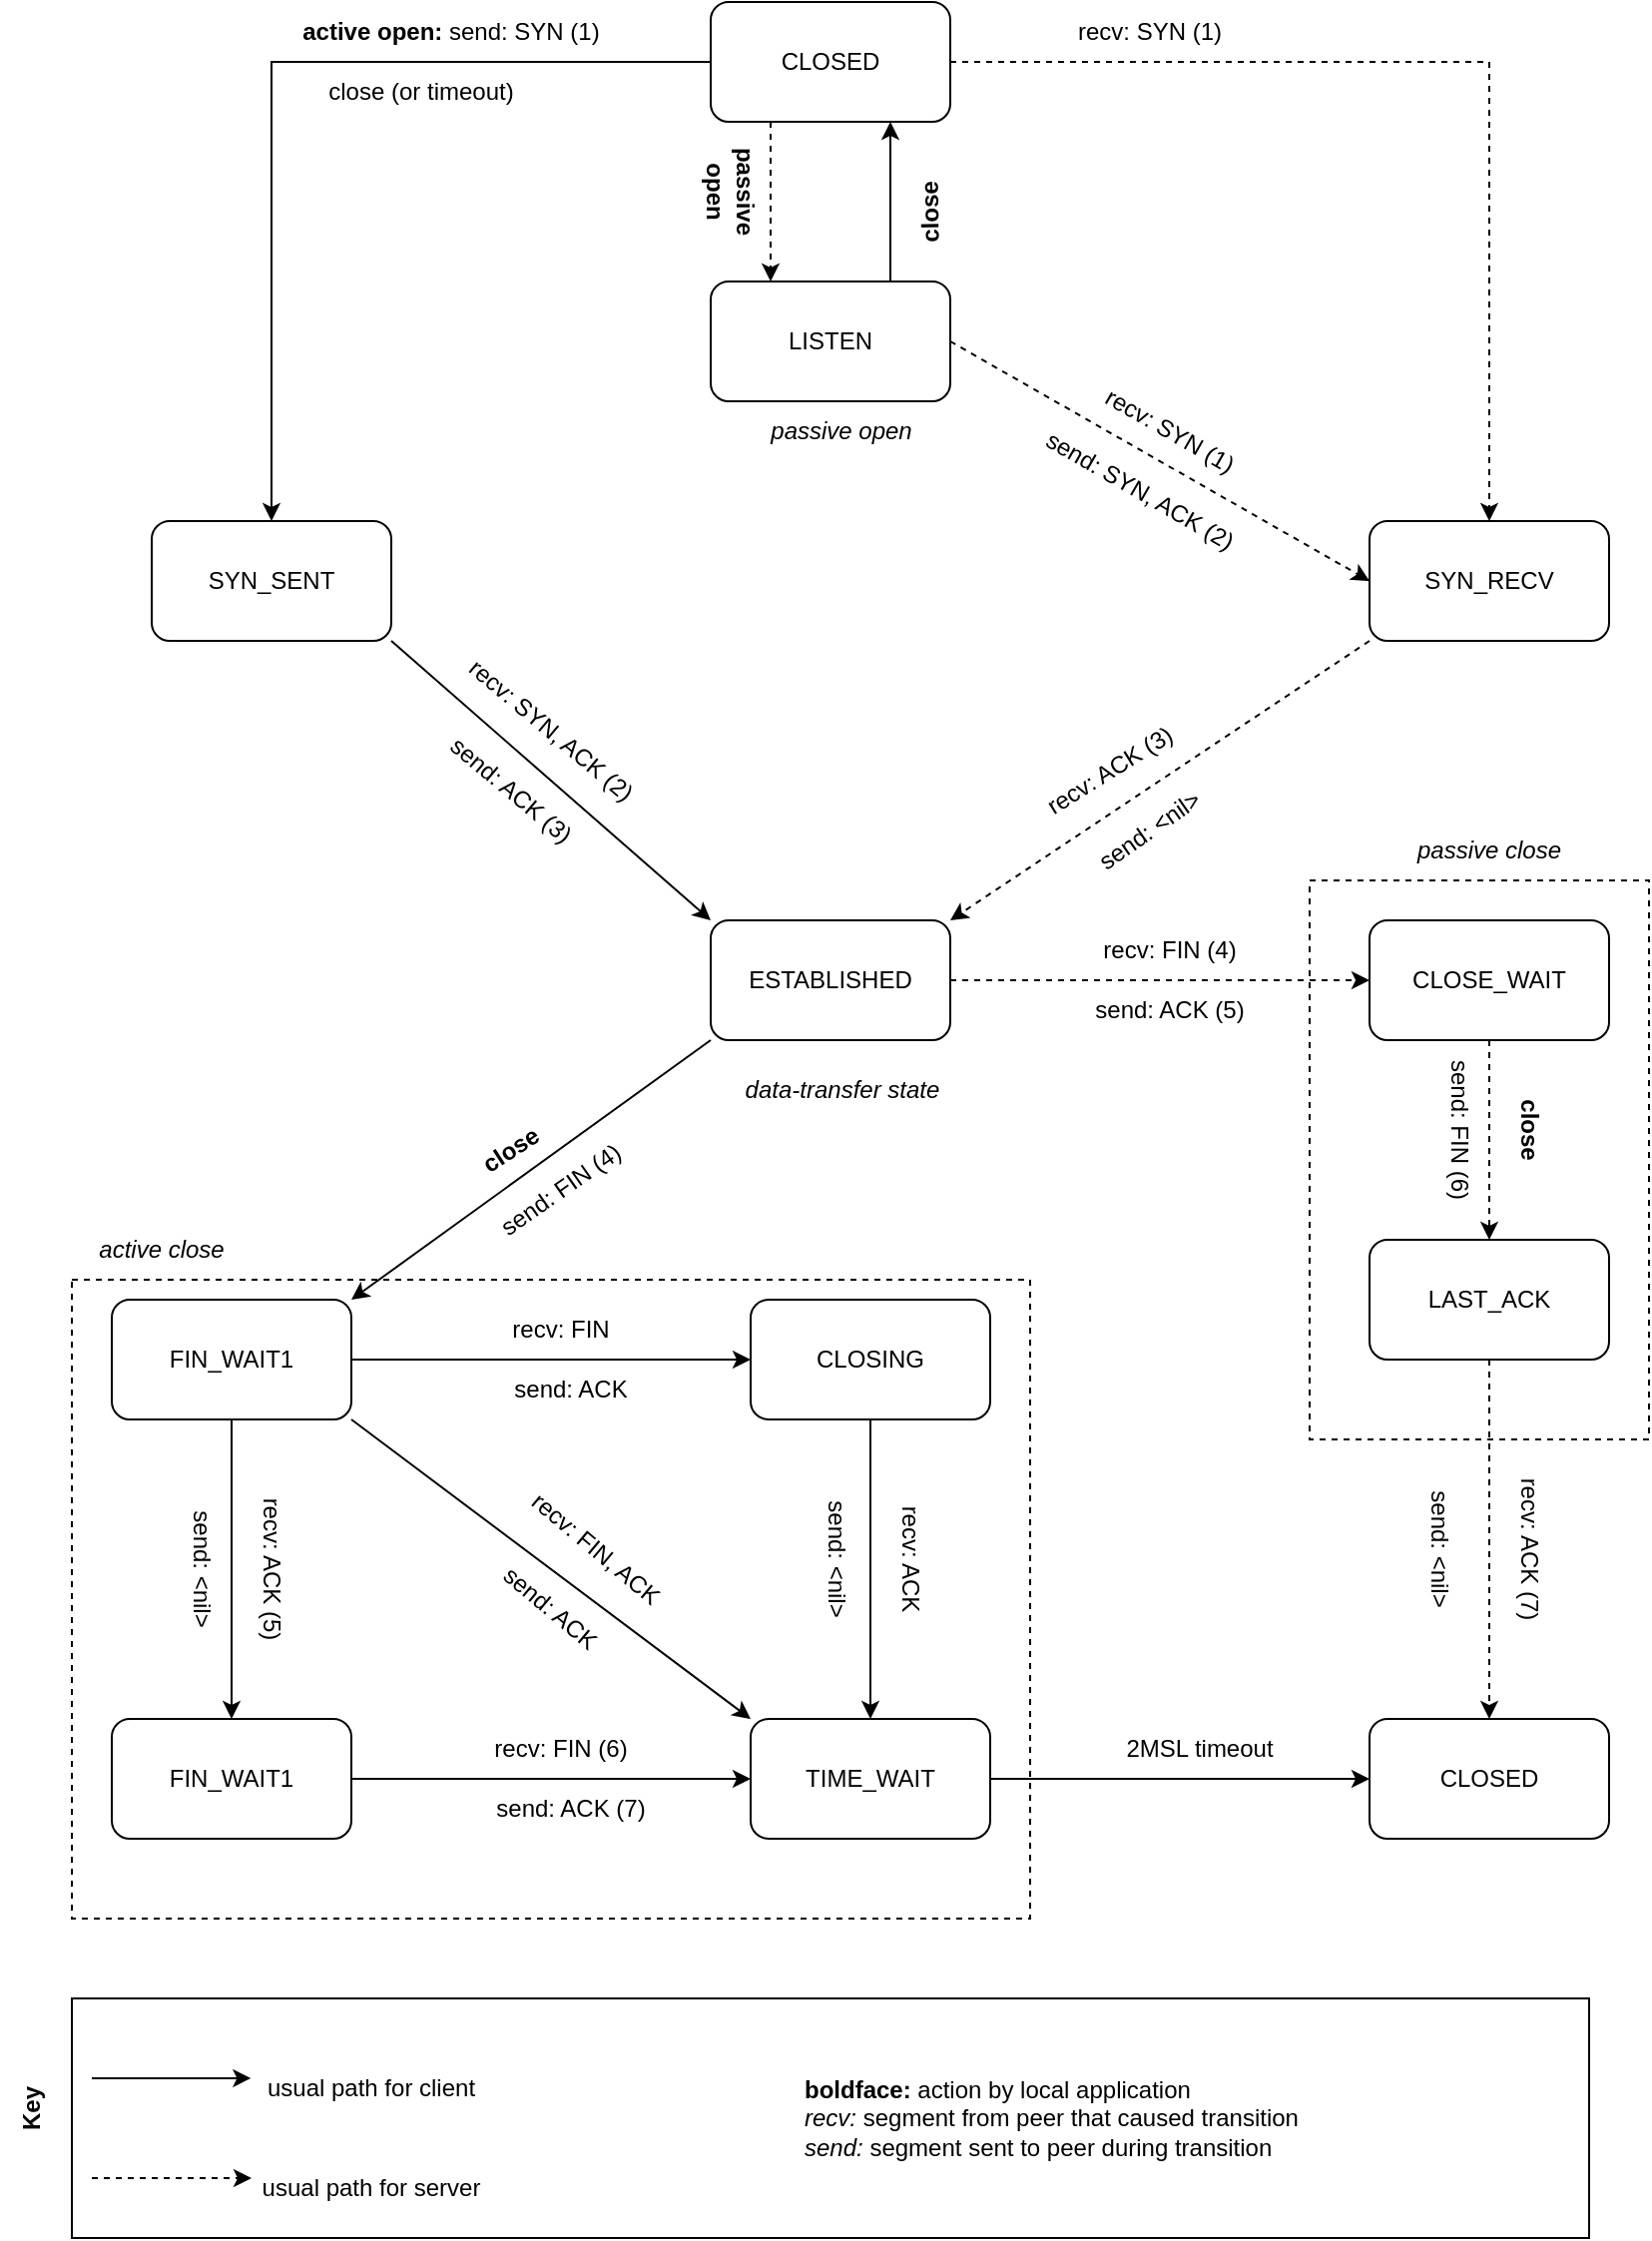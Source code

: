 <mxfile version="27.1.1">
  <diagram name="Page-1" id="3ZngSQx3QDIN_D5j1vdW">
    <mxGraphModel dx="1595" dy="898" grid="1" gridSize="10" guides="1" tooltips="1" connect="1" arrows="1" fold="1" page="1" pageScale="1" pageWidth="850" pageHeight="1100" math="0" shadow="0">
      <root>
        <mxCell id="0" />
        <mxCell id="1" parent="0" />
        <mxCell id="7s9qfy1FpKt1Sq4vfBmT-72" value="" style="rounded=0;whiteSpace=wrap;html=1;dashed=1;" vertex="1" parent="1">
          <mxGeometry x="660" y="520" width="170" height="280" as="geometry" />
        </mxCell>
        <mxCell id="7s9qfy1FpKt1Sq4vfBmT-4" style="edgeStyle=orthogonalEdgeStyle;rounded=0;orthogonalLoop=1;jettySize=auto;html=1;exitX=0;exitY=0.5;exitDx=0;exitDy=0;entryX=0.5;entryY=0;entryDx=0;entryDy=0;" edge="1" parent="1" source="7s9qfy1FpKt1Sq4vfBmT-1" target="7s9qfy1FpKt1Sq4vfBmT-2">
          <mxGeometry relative="1" as="geometry" />
        </mxCell>
        <mxCell id="7s9qfy1FpKt1Sq4vfBmT-7" style="edgeStyle=orthogonalEdgeStyle;rounded=0;orthogonalLoop=1;jettySize=auto;html=1;exitX=1;exitY=0.5;exitDx=0;exitDy=0;entryX=0.5;entryY=0;entryDx=0;entryDy=0;dashed=1;" edge="1" parent="1" source="7s9qfy1FpKt1Sq4vfBmT-1" target="7s9qfy1FpKt1Sq4vfBmT-3">
          <mxGeometry relative="1" as="geometry" />
        </mxCell>
        <mxCell id="7s9qfy1FpKt1Sq4vfBmT-10" style="edgeStyle=orthogonalEdgeStyle;rounded=0;orthogonalLoop=1;jettySize=auto;html=1;exitX=0.25;exitY=1;exitDx=0;exitDy=0;entryX=0.25;entryY=0;entryDx=0;entryDy=0;dashed=1;" edge="1" parent="1" source="7s9qfy1FpKt1Sq4vfBmT-1" target="7s9qfy1FpKt1Sq4vfBmT-9">
          <mxGeometry relative="1" as="geometry" />
        </mxCell>
        <mxCell id="7s9qfy1FpKt1Sq4vfBmT-1" value="CLOSED" style="rounded=1;whiteSpace=wrap;html=1;" vertex="1" parent="1">
          <mxGeometry x="360" y="80" width="120" height="60" as="geometry" />
        </mxCell>
        <mxCell id="7s9qfy1FpKt1Sq4vfBmT-2" value="SYN_SENT" style="rounded=1;whiteSpace=wrap;html=1;" vertex="1" parent="1">
          <mxGeometry x="80" y="340" width="120" height="60" as="geometry" />
        </mxCell>
        <mxCell id="7s9qfy1FpKt1Sq4vfBmT-3" value="SYN_RECV" style="rounded=1;whiteSpace=wrap;html=1;" vertex="1" parent="1">
          <mxGeometry x="690" y="340" width="120" height="60" as="geometry" />
        </mxCell>
        <mxCell id="7s9qfy1FpKt1Sq4vfBmT-5" value="&lt;b&gt;active open:&amp;nbsp;&lt;/b&gt;send: SYN (1)" style="text;html=1;align=center;verticalAlign=middle;whiteSpace=wrap;rounded=0;" vertex="1" parent="1">
          <mxGeometry x="150" y="80" width="160" height="30" as="geometry" />
        </mxCell>
        <mxCell id="7s9qfy1FpKt1Sq4vfBmT-6" value="close (or timeout)" style="text;html=1;align=center;verticalAlign=middle;whiteSpace=wrap;rounded=0;" vertex="1" parent="1">
          <mxGeometry x="150" y="110" width="130" height="30" as="geometry" />
        </mxCell>
        <mxCell id="7s9qfy1FpKt1Sq4vfBmT-8" value="recv: SYN (1)" style="text;html=1;align=center;verticalAlign=middle;whiteSpace=wrap;rounded=0;" vertex="1" parent="1">
          <mxGeometry x="530" y="80" width="100" height="30" as="geometry" />
        </mxCell>
        <mxCell id="7s9qfy1FpKt1Sq4vfBmT-11" style="edgeStyle=orthogonalEdgeStyle;rounded=0;orthogonalLoop=1;jettySize=auto;html=1;exitX=0.75;exitY=0;exitDx=0;exitDy=0;entryX=0.75;entryY=1;entryDx=0;entryDy=0;" edge="1" parent="1" source="7s9qfy1FpKt1Sq4vfBmT-9" target="7s9qfy1FpKt1Sq4vfBmT-1">
          <mxGeometry relative="1" as="geometry" />
        </mxCell>
        <mxCell id="7s9qfy1FpKt1Sq4vfBmT-9" value="LISTEN" style="rounded=1;whiteSpace=wrap;html=1;" vertex="1" parent="1">
          <mxGeometry x="360" y="220" width="120" height="60" as="geometry" />
        </mxCell>
        <mxCell id="7s9qfy1FpKt1Sq4vfBmT-12" value="&lt;b&gt;passive open&lt;/b&gt;" style="text;html=1;align=center;verticalAlign=middle;whiteSpace=wrap;rounded=0;rotation=90;" vertex="1" parent="1">
          <mxGeometry x="340" y="160" width="60" height="30" as="geometry" />
        </mxCell>
        <mxCell id="7s9qfy1FpKt1Sq4vfBmT-14" value="&lt;b&gt;close&lt;/b&gt;" style="text;html=1;align=center;verticalAlign=middle;whiteSpace=wrap;rounded=0;rotation=-91;" vertex="1" parent="1">
          <mxGeometry x="440" y="170" width="60" height="30" as="geometry" />
        </mxCell>
        <mxCell id="7s9qfy1FpKt1Sq4vfBmT-15" value="&lt;i&gt;passive open&lt;/i&gt;" style="text;html=1;align=center;verticalAlign=middle;whiteSpace=wrap;rounded=0;" vertex="1" parent="1">
          <mxGeometry x="388" y="280" width="75" height="30" as="geometry" />
        </mxCell>
        <mxCell id="7s9qfy1FpKt1Sq4vfBmT-17" value="" style="endArrow=classic;html=1;rounded=0;entryX=0;entryY=0.5;entryDx=0;entryDy=0;exitX=1;exitY=0.5;exitDx=0;exitDy=0;dashed=1;" edge="1" parent="1" source="7s9qfy1FpKt1Sq4vfBmT-9" target="7s9qfy1FpKt1Sq4vfBmT-3">
          <mxGeometry width="50" height="50" relative="1" as="geometry">
            <mxPoint x="380" y="450" as="sourcePoint" />
            <mxPoint x="430" y="400" as="targetPoint" />
          </mxGeometry>
        </mxCell>
        <mxCell id="7s9qfy1FpKt1Sq4vfBmT-18" value="recv: SYN (1)" style="text;html=1;align=center;verticalAlign=middle;whiteSpace=wrap;rounded=0;rotation=30;" vertex="1" parent="1">
          <mxGeometry x="550" y="280" width="80" height="30" as="geometry" />
        </mxCell>
        <mxCell id="7s9qfy1FpKt1Sq4vfBmT-19" value="send: SYN, ACK (2)" style="text;html=1;align=center;verticalAlign=middle;whiteSpace=wrap;rounded=0;rotation=30;" vertex="1" parent="1">
          <mxGeometry x="520" y="310" width="110" height="30" as="geometry" />
        </mxCell>
        <mxCell id="7s9qfy1FpKt1Sq4vfBmT-28" style="edgeStyle=orthogonalEdgeStyle;rounded=0;orthogonalLoop=1;jettySize=auto;html=1;exitX=1;exitY=0.5;exitDx=0;exitDy=0;entryX=0;entryY=0.5;entryDx=0;entryDy=0;dashed=1;" edge="1" parent="1" source="7s9qfy1FpKt1Sq4vfBmT-20" target="7s9qfy1FpKt1Sq4vfBmT-27">
          <mxGeometry relative="1" as="geometry" />
        </mxCell>
        <mxCell id="7s9qfy1FpKt1Sq4vfBmT-20" value="ESTABLISHED" style="rounded=1;whiteSpace=wrap;html=1;" vertex="1" parent="1">
          <mxGeometry x="360" y="540" width="120" height="60" as="geometry" />
        </mxCell>
        <mxCell id="7s9qfy1FpKt1Sq4vfBmT-21" value="" style="endArrow=classic;html=1;rounded=0;exitX=1;exitY=1;exitDx=0;exitDy=0;entryX=0;entryY=0;entryDx=0;entryDy=0;" edge="1" parent="1" source="7s9qfy1FpKt1Sq4vfBmT-2" target="7s9qfy1FpKt1Sq4vfBmT-20">
          <mxGeometry width="50" height="50" relative="1" as="geometry">
            <mxPoint x="380" y="450" as="sourcePoint" />
            <mxPoint x="430" y="400" as="targetPoint" />
          </mxGeometry>
        </mxCell>
        <mxCell id="7s9qfy1FpKt1Sq4vfBmT-22" value="" style="endArrow=classic;html=1;rounded=0;exitX=0;exitY=1;exitDx=0;exitDy=0;entryX=1;entryY=0;entryDx=0;entryDy=0;dashed=1;" edge="1" parent="1" source="7s9qfy1FpKt1Sq4vfBmT-3" target="7s9qfy1FpKt1Sq4vfBmT-20">
          <mxGeometry width="50" height="50" relative="1" as="geometry">
            <mxPoint x="380" y="450" as="sourcePoint" />
            <mxPoint x="430" y="400" as="targetPoint" />
          </mxGeometry>
        </mxCell>
        <mxCell id="7s9qfy1FpKt1Sq4vfBmT-23" value="recv: SYN, ACK (2)" style="text;html=1;align=center;verticalAlign=middle;whiteSpace=wrap;rounded=0;rotation=40;" vertex="1" parent="1">
          <mxGeometry x="220" y="430" width="120" height="30" as="geometry" />
        </mxCell>
        <mxCell id="7s9qfy1FpKt1Sq4vfBmT-24" value="send: ACK (3)" style="text;html=1;align=center;verticalAlign=middle;whiteSpace=wrap;rounded=0;rotation=40;" vertex="1" parent="1">
          <mxGeometry x="200.004" y="459.998" width="120" height="30" as="geometry" />
        </mxCell>
        <mxCell id="7s9qfy1FpKt1Sq4vfBmT-25" value="recv: ACK (3)" style="text;html=1;align=center;verticalAlign=middle;whiteSpace=wrap;rounded=0;rotation=-32;" vertex="1" parent="1">
          <mxGeometry x="500.004" y="449.998" width="120" height="30" as="geometry" />
        </mxCell>
        <mxCell id="7s9qfy1FpKt1Sq4vfBmT-26" value="send: &amp;lt;nil&amp;gt;" style="text;html=1;align=center;verticalAlign=middle;whiteSpace=wrap;rounded=0;rotation=-35;" vertex="1" parent="1">
          <mxGeometry x="520.004" y="479.998" width="120" height="30" as="geometry" />
        </mxCell>
        <mxCell id="7s9qfy1FpKt1Sq4vfBmT-56" style="edgeStyle=orthogonalEdgeStyle;rounded=0;orthogonalLoop=1;jettySize=auto;html=1;exitX=0.5;exitY=1;exitDx=0;exitDy=0;entryX=0.5;entryY=0;entryDx=0;entryDy=0;dashed=1;" edge="1" parent="1" source="7s9qfy1FpKt1Sq4vfBmT-27" target="7s9qfy1FpKt1Sq4vfBmT-55">
          <mxGeometry relative="1" as="geometry" />
        </mxCell>
        <mxCell id="7s9qfy1FpKt1Sq4vfBmT-27" value="CLOSE_WAIT" style="rounded=1;whiteSpace=wrap;html=1;" vertex="1" parent="1">
          <mxGeometry x="690" y="540" width="120" height="60" as="geometry" />
        </mxCell>
        <mxCell id="7s9qfy1FpKt1Sq4vfBmT-29" value="recv: FIN (4)" style="text;html=1;align=center;verticalAlign=middle;whiteSpace=wrap;rounded=0;" vertex="1" parent="1">
          <mxGeometry x="550" y="540" width="80" height="30" as="geometry" />
        </mxCell>
        <mxCell id="7s9qfy1FpKt1Sq4vfBmT-30" value="send: ACK (5)" style="text;html=1;align=center;verticalAlign=middle;whiteSpace=wrap;rounded=0;" vertex="1" parent="1">
          <mxGeometry x="550" y="570" width="80" height="30" as="geometry" />
        </mxCell>
        <mxCell id="7s9qfy1FpKt1Sq4vfBmT-31" value="" style="rounded=0;whiteSpace=wrap;html=1;dashed=1;" vertex="1" parent="1">
          <mxGeometry x="40" y="720" width="480" height="320" as="geometry" />
        </mxCell>
        <mxCell id="7s9qfy1FpKt1Sq4vfBmT-38" style="edgeStyle=orthogonalEdgeStyle;rounded=0;orthogonalLoop=1;jettySize=auto;html=1;exitX=1;exitY=0.5;exitDx=0;exitDy=0;" edge="1" parent="1" source="7s9qfy1FpKt1Sq4vfBmT-32" target="7s9qfy1FpKt1Sq4vfBmT-37">
          <mxGeometry relative="1" as="geometry" />
        </mxCell>
        <mxCell id="7s9qfy1FpKt1Sq4vfBmT-44" style="edgeStyle=orthogonalEdgeStyle;rounded=0;orthogonalLoop=1;jettySize=auto;html=1;exitX=0.5;exitY=1;exitDx=0;exitDy=0;entryX=0.5;entryY=0;entryDx=0;entryDy=0;" edge="1" parent="1" source="7s9qfy1FpKt1Sq4vfBmT-32" target="7s9qfy1FpKt1Sq4vfBmT-43">
          <mxGeometry relative="1" as="geometry" />
        </mxCell>
        <mxCell id="7s9qfy1FpKt1Sq4vfBmT-32" value="FIN_WAIT1" style="rounded=1;whiteSpace=wrap;html=1;" vertex="1" parent="1">
          <mxGeometry x="60" y="730" width="120" height="60" as="geometry" />
        </mxCell>
        <mxCell id="7s9qfy1FpKt1Sq4vfBmT-33" value="" style="endArrow=classic;html=1;rounded=0;entryX=1;entryY=0;entryDx=0;entryDy=0;exitX=0;exitY=1;exitDx=0;exitDy=0;" edge="1" parent="1" source="7s9qfy1FpKt1Sq4vfBmT-20" target="7s9qfy1FpKt1Sq4vfBmT-32">
          <mxGeometry width="50" height="50" relative="1" as="geometry">
            <mxPoint x="380" y="680" as="sourcePoint" />
            <mxPoint x="430" y="630" as="targetPoint" />
          </mxGeometry>
        </mxCell>
        <mxCell id="7s9qfy1FpKt1Sq4vfBmT-34" value="&lt;b&gt;close&lt;/b&gt;" style="text;html=1;align=center;verticalAlign=middle;whiteSpace=wrap;rounded=0;rotation=-33;" vertex="1" parent="1">
          <mxGeometry x="230" y="640" width="60" height="30" as="geometry" />
        </mxCell>
        <mxCell id="7s9qfy1FpKt1Sq4vfBmT-35" value="send: FIN (4)" style="text;html=1;align=center;verticalAlign=middle;whiteSpace=wrap;rounded=0;rotation=-35;" vertex="1" parent="1">
          <mxGeometry x="240" y="660" width="90" height="30" as="geometry" />
        </mxCell>
        <mxCell id="7s9qfy1FpKt1Sq4vfBmT-36" value="&lt;i&gt;active close&lt;/i&gt;" style="text;html=1;align=center;verticalAlign=middle;whiteSpace=wrap;rounded=0;" vertex="1" parent="1">
          <mxGeometry x="40" y="690" width="90" height="30" as="geometry" />
        </mxCell>
        <mxCell id="7s9qfy1FpKt1Sq4vfBmT-42" style="edgeStyle=orthogonalEdgeStyle;rounded=0;orthogonalLoop=1;jettySize=auto;html=1;exitX=0.5;exitY=1;exitDx=0;exitDy=0;entryX=0.5;entryY=0;entryDx=0;entryDy=0;" edge="1" parent="1" source="7s9qfy1FpKt1Sq4vfBmT-37" target="7s9qfy1FpKt1Sq4vfBmT-41">
          <mxGeometry relative="1" as="geometry" />
        </mxCell>
        <mxCell id="7s9qfy1FpKt1Sq4vfBmT-37" value="CLOSING" style="rounded=1;whiteSpace=wrap;html=1;" vertex="1" parent="1">
          <mxGeometry x="380" y="730" width="120" height="60" as="geometry" />
        </mxCell>
        <mxCell id="7s9qfy1FpKt1Sq4vfBmT-39" value="recv: FIN" style="text;html=1;align=center;verticalAlign=middle;whiteSpace=wrap;rounded=0;" vertex="1" parent="1">
          <mxGeometry x="255" y="730" width="60" height="30" as="geometry" />
        </mxCell>
        <mxCell id="7s9qfy1FpKt1Sq4vfBmT-40" value="send: ACK" style="text;html=1;align=center;verticalAlign=middle;whiteSpace=wrap;rounded=0;" vertex="1" parent="1">
          <mxGeometry x="260" y="760" width="60" height="30" as="geometry" />
        </mxCell>
        <mxCell id="7s9qfy1FpKt1Sq4vfBmT-61" style="edgeStyle=orthogonalEdgeStyle;rounded=0;orthogonalLoop=1;jettySize=auto;html=1;exitX=1;exitY=0.5;exitDx=0;exitDy=0;entryX=0;entryY=0.5;entryDx=0;entryDy=0;" edge="1" parent="1" source="7s9qfy1FpKt1Sq4vfBmT-41" target="7s9qfy1FpKt1Sq4vfBmT-59">
          <mxGeometry relative="1" as="geometry" />
        </mxCell>
        <mxCell id="7s9qfy1FpKt1Sq4vfBmT-41" value="TIME_WAIT" style="rounded=1;whiteSpace=wrap;html=1;" vertex="1" parent="1">
          <mxGeometry x="380" y="940" width="120" height="60" as="geometry" />
        </mxCell>
        <mxCell id="7s9qfy1FpKt1Sq4vfBmT-45" style="edgeStyle=orthogonalEdgeStyle;rounded=0;orthogonalLoop=1;jettySize=auto;html=1;exitX=1;exitY=0.5;exitDx=0;exitDy=0;entryX=0;entryY=0.5;entryDx=0;entryDy=0;" edge="1" parent="1" source="7s9qfy1FpKt1Sq4vfBmT-43" target="7s9qfy1FpKt1Sq4vfBmT-41">
          <mxGeometry relative="1" as="geometry" />
        </mxCell>
        <mxCell id="7s9qfy1FpKt1Sq4vfBmT-43" value="FIN_WAIT1" style="rounded=1;whiteSpace=wrap;html=1;" vertex="1" parent="1">
          <mxGeometry x="60" y="940" width="120" height="60" as="geometry" />
        </mxCell>
        <mxCell id="7s9qfy1FpKt1Sq4vfBmT-46" value="recv: ACK (5)" style="text;html=1;align=center;verticalAlign=middle;whiteSpace=wrap;rounded=0;rotation=90;" vertex="1" parent="1">
          <mxGeometry x="95" y="850" width="90" height="30" as="geometry" />
        </mxCell>
        <mxCell id="7s9qfy1FpKt1Sq4vfBmT-47" value="send: &amp;lt;nil&amp;gt;" style="text;html=1;align=center;verticalAlign=middle;whiteSpace=wrap;rounded=0;rotation=90;" vertex="1" parent="1">
          <mxGeometry x="60" y="850" width="90" height="30" as="geometry" />
        </mxCell>
        <mxCell id="7s9qfy1FpKt1Sq4vfBmT-48" value="recv: FIN (6)" style="text;html=1;align=center;verticalAlign=middle;whiteSpace=wrap;rounded=0;" vertex="1" parent="1">
          <mxGeometry x="240" y="940" width="90" height="30" as="geometry" />
        </mxCell>
        <mxCell id="7s9qfy1FpKt1Sq4vfBmT-49" value="send: ACK (7)" style="text;html=1;align=center;verticalAlign=middle;whiteSpace=wrap;rounded=0;" vertex="1" parent="1">
          <mxGeometry x="245" y="970" width="90" height="30" as="geometry" />
        </mxCell>
        <mxCell id="7s9qfy1FpKt1Sq4vfBmT-50" value="" style="endArrow=classic;html=1;rounded=0;exitX=1;exitY=1;exitDx=0;exitDy=0;entryX=0;entryY=0;entryDx=0;entryDy=0;" edge="1" parent="1" source="7s9qfy1FpKt1Sq4vfBmT-32" target="7s9qfy1FpKt1Sq4vfBmT-41">
          <mxGeometry width="50" height="50" relative="1" as="geometry">
            <mxPoint x="380" y="680" as="sourcePoint" />
            <mxPoint x="430" y="630" as="targetPoint" />
          </mxGeometry>
        </mxCell>
        <mxCell id="7s9qfy1FpKt1Sq4vfBmT-51" value="recv: FIN, ACK" style="text;html=1;align=center;verticalAlign=middle;whiteSpace=wrap;rounded=0;rotation=40;" vertex="1" parent="1">
          <mxGeometry x="255" y="840" width="95" height="30" as="geometry" />
        </mxCell>
        <mxCell id="7s9qfy1FpKt1Sq4vfBmT-52" value="send: ACK" style="text;html=1;align=center;verticalAlign=middle;whiteSpace=wrap;rounded=0;rotation=40;" vertex="1" parent="1">
          <mxGeometry x="232.499" y="870.003" width="95" height="30" as="geometry" />
        </mxCell>
        <mxCell id="7s9qfy1FpKt1Sq4vfBmT-53" value="recv: ACK" style="text;html=1;align=center;verticalAlign=middle;whiteSpace=wrap;rounded=0;rotation=90;" vertex="1" parent="1">
          <mxGeometry x="425" y="845" width="70" height="30" as="geometry" />
        </mxCell>
        <mxCell id="7s9qfy1FpKt1Sq4vfBmT-54" value="send: &amp;lt;nil&amp;gt;" style="text;html=1;align=center;verticalAlign=middle;whiteSpace=wrap;rounded=0;rotation=90;" vertex="1" parent="1">
          <mxGeometry x="388" y="845" width="70" height="30" as="geometry" />
        </mxCell>
        <mxCell id="7s9qfy1FpKt1Sq4vfBmT-60" style="edgeStyle=orthogonalEdgeStyle;rounded=0;orthogonalLoop=1;jettySize=auto;html=1;exitX=0.5;exitY=1;exitDx=0;exitDy=0;entryX=0.5;entryY=0;entryDx=0;entryDy=0;dashed=1;" edge="1" parent="1" source="7s9qfy1FpKt1Sq4vfBmT-55" target="7s9qfy1FpKt1Sq4vfBmT-59">
          <mxGeometry relative="1" as="geometry" />
        </mxCell>
        <mxCell id="7s9qfy1FpKt1Sq4vfBmT-55" value="LAST_ACK" style="rounded=1;whiteSpace=wrap;html=1;" vertex="1" parent="1">
          <mxGeometry x="690" y="700" width="120" height="60" as="geometry" />
        </mxCell>
        <mxCell id="7s9qfy1FpKt1Sq4vfBmT-57" value="&lt;b&gt;close&lt;/b&gt;" style="text;html=1;align=center;verticalAlign=middle;whiteSpace=wrap;rounded=0;rotation=90;" vertex="1" parent="1">
          <mxGeometry x="740" y="630" width="60" height="30" as="geometry" />
        </mxCell>
        <mxCell id="7s9qfy1FpKt1Sq4vfBmT-58" value="send: FIN (6)" style="text;html=1;align=center;verticalAlign=middle;whiteSpace=wrap;rounded=0;rotation=90;" vertex="1" parent="1">
          <mxGeometry x="690" y="630" width="90" height="30" as="geometry" />
        </mxCell>
        <mxCell id="7s9qfy1FpKt1Sq4vfBmT-59" value="CLOSED" style="rounded=1;whiteSpace=wrap;html=1;" vertex="1" parent="1">
          <mxGeometry x="690" y="940" width="120" height="60" as="geometry" />
        </mxCell>
        <mxCell id="7s9qfy1FpKt1Sq4vfBmT-62" value="recv: ACK (7)" style="text;html=1;align=center;verticalAlign=middle;whiteSpace=wrap;rounded=0;rotation=90;" vertex="1" parent="1">
          <mxGeometry x="725" y="840" width="90" height="30" as="geometry" />
        </mxCell>
        <mxCell id="7s9qfy1FpKt1Sq4vfBmT-63" value="send: &amp;lt;nil&amp;gt;" style="text;html=1;align=center;verticalAlign=middle;whiteSpace=wrap;rounded=0;rotation=90;" vertex="1" parent="1">
          <mxGeometry x="680" y="840" width="90" height="30" as="geometry" />
        </mxCell>
        <mxCell id="7s9qfy1FpKt1Sq4vfBmT-64" value="" style="rounded=0;whiteSpace=wrap;html=1;" vertex="1" parent="1">
          <mxGeometry x="40" y="1080" width="760" height="120" as="geometry" />
        </mxCell>
        <mxCell id="7s9qfy1FpKt1Sq4vfBmT-65" value="&lt;b&gt;Key&lt;/b&gt;" style="text;html=1;align=center;verticalAlign=middle;whiteSpace=wrap;rounded=0;rotation=-90;" vertex="1" parent="1">
          <mxGeometry x="-10" y="1120" width="60" height="30" as="geometry" />
        </mxCell>
        <mxCell id="7s9qfy1FpKt1Sq4vfBmT-66" value="" style="endArrow=classic;html=1;rounded=0;entryX=0.118;entryY=0.333;entryDx=0;entryDy=0;entryPerimeter=0;" edge="1" parent="1" target="7s9qfy1FpKt1Sq4vfBmT-64">
          <mxGeometry width="50" height="50" relative="1" as="geometry">
            <mxPoint x="50" y="1120" as="sourcePoint" />
            <mxPoint x="100" y="1070" as="targetPoint" />
          </mxGeometry>
        </mxCell>
        <mxCell id="7s9qfy1FpKt1Sq4vfBmT-67" value="" style="endArrow=classic;html=1;rounded=0;entryX=0.118;entryY=0.333;entryDx=0;entryDy=0;entryPerimeter=0;dashed=1;" edge="1" parent="1">
          <mxGeometry width="50" height="50" relative="1" as="geometry">
            <mxPoint x="50" y="1170" as="sourcePoint" />
            <mxPoint x="130" y="1170" as="targetPoint" />
          </mxGeometry>
        </mxCell>
        <mxCell id="7s9qfy1FpKt1Sq4vfBmT-68" value="usual path for client" style="text;html=1;align=center;verticalAlign=middle;whiteSpace=wrap;rounded=0;" vertex="1" parent="1">
          <mxGeometry x="130" y="1110" width="120" height="30" as="geometry" />
        </mxCell>
        <mxCell id="7s9qfy1FpKt1Sq4vfBmT-69" value="usual path for server" style="text;html=1;align=center;verticalAlign=middle;whiteSpace=wrap;rounded=0;" vertex="1" parent="1">
          <mxGeometry x="130" y="1160" width="120" height="30" as="geometry" />
        </mxCell>
        <mxCell id="7s9qfy1FpKt1Sq4vfBmT-70" value="&lt;div&gt;&lt;b&gt;boldface:&amp;nbsp;&lt;/b&gt;action by local application&lt;/div&gt;&lt;div&gt;&lt;i&gt;recv:&amp;nbsp;&lt;/i&gt;segment from peer that caused transition&lt;/div&gt;&lt;div&gt;&lt;i&gt;send:&amp;nbsp;&lt;/i&gt;segment sent to peer during transition&lt;/div&gt;" style="text;html=1;align=left;verticalAlign=middle;whiteSpace=wrap;rounded=0;" vertex="1" parent="1">
          <mxGeometry x="405" y="1090" width="275" height="100" as="geometry" />
        </mxCell>
        <mxCell id="7s9qfy1FpKt1Sq4vfBmT-71" value="&lt;i&gt;data-transfer state&lt;/i&gt;" style="text;html=1;align=center;verticalAlign=middle;whiteSpace=wrap;rounded=0;" vertex="1" parent="1">
          <mxGeometry x="369.5" y="610" width="112" height="30" as="geometry" />
        </mxCell>
        <mxCell id="7s9qfy1FpKt1Sq4vfBmT-73" value="&lt;i&gt;passive close&lt;/i&gt;" style="text;html=1;align=center;verticalAlign=middle;whiteSpace=wrap;rounded=0;" vertex="1" parent="1">
          <mxGeometry x="710" y="490" width="80" height="30" as="geometry" />
        </mxCell>
        <mxCell id="7s9qfy1FpKt1Sq4vfBmT-74" value="2MSL timeout" style="text;html=1;align=center;verticalAlign=middle;whiteSpace=wrap;rounded=0;" vertex="1" parent="1">
          <mxGeometry x="560" y="940" width="90" height="30" as="geometry" />
        </mxCell>
      </root>
    </mxGraphModel>
  </diagram>
</mxfile>
